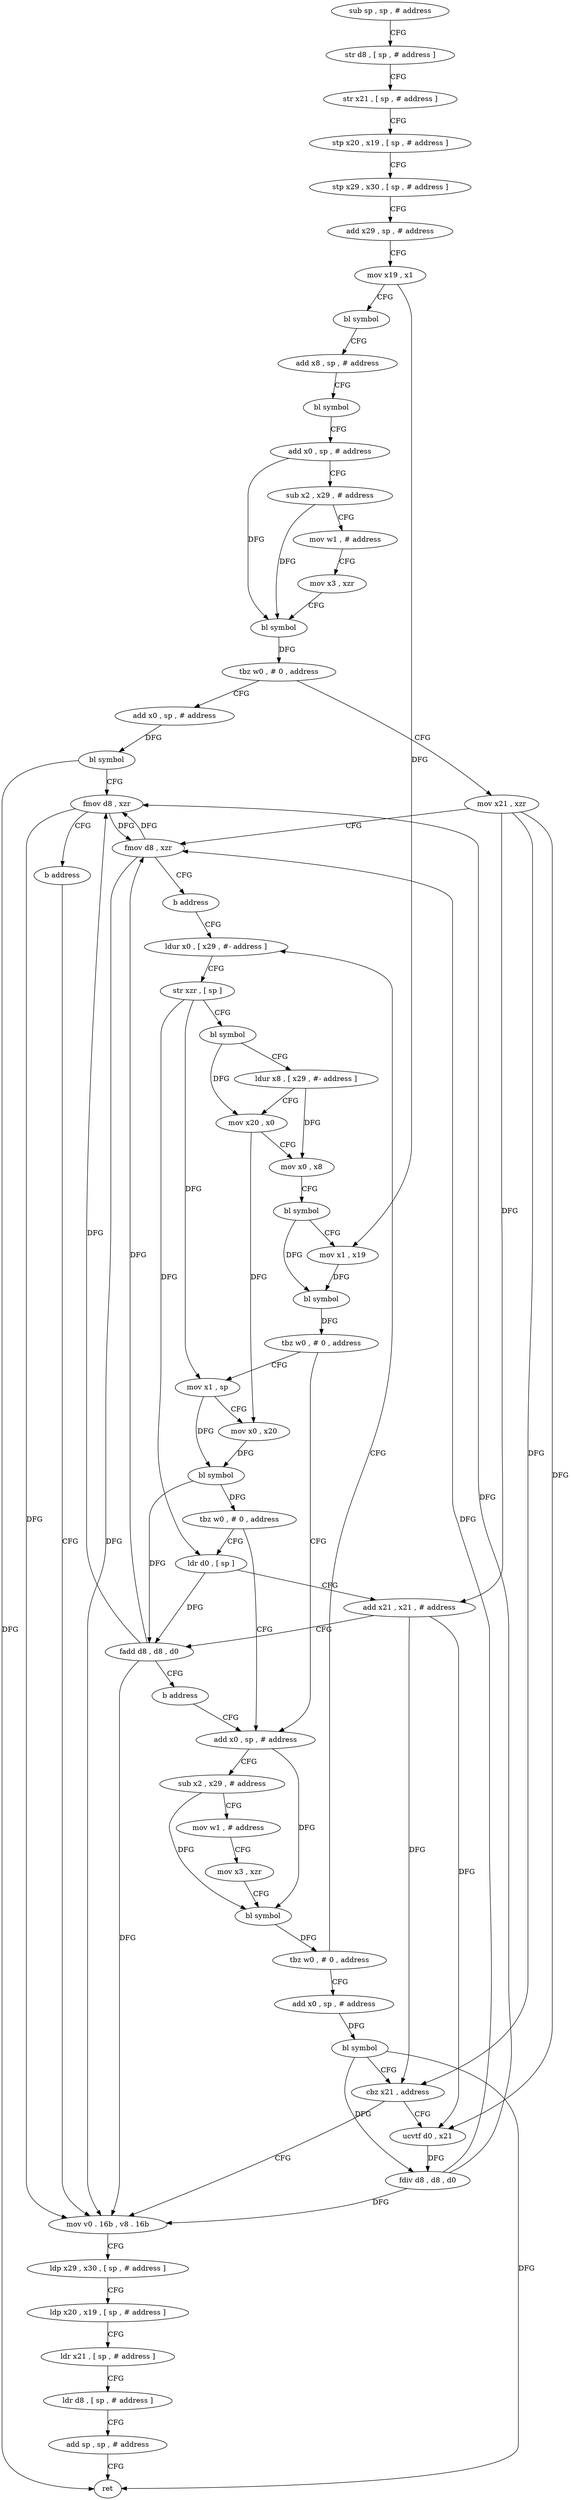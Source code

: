 digraph "func" {
"137356" [label = "sub sp , sp , # address" ]
"137360" [label = "str d8 , [ sp , # address ]" ]
"137364" [label = "str x21 , [ sp , # address ]" ]
"137368" [label = "stp x20 , x19 , [ sp , # address ]" ]
"137372" [label = "stp x29 , x30 , [ sp , # address ]" ]
"137376" [label = "add x29 , sp , # address" ]
"137380" [label = "mov x19 , x1" ]
"137384" [label = "bl symbol" ]
"137388" [label = "add x8 , sp , # address" ]
"137392" [label = "bl symbol" ]
"137396" [label = "add x0 , sp , # address" ]
"137400" [label = "sub x2 , x29 , # address" ]
"137404" [label = "mov w1 , # address" ]
"137408" [label = "mov x3 , xzr" ]
"137412" [label = "bl symbol" ]
"137416" [label = "tbz w0 , # 0 , address" ]
"137528" [label = "add x0 , sp , # address" ]
"137420" [label = "mov x21 , xzr" ]
"137532" [label = "bl symbol" ]
"137536" [label = "fmov d8 , xzr" ]
"137540" [label = "b address" ]
"137564" [label = "mov v0 . 16b , v8 . 16b" ]
"137424" [label = "fmov d8 , xzr" ]
"137428" [label = "b address" ]
"137456" [label = "ldur x0 , [ x29 , #- address ]" ]
"137568" [label = "ldp x29 , x30 , [ sp , # address ]" ]
"137572" [label = "ldp x20 , x19 , [ sp , # address ]" ]
"137576" [label = "ldr x21 , [ sp , # address ]" ]
"137580" [label = "ldr d8 , [ sp , # address ]" ]
"137584" [label = "add sp , sp , # address" ]
"137588" [label = "ret" ]
"137460" [label = "str xzr , [ sp ]" ]
"137464" [label = "bl symbol" ]
"137468" [label = "ldur x8 , [ x29 , #- address ]" ]
"137472" [label = "mov x20 , x0" ]
"137476" [label = "mov x0 , x8" ]
"137480" [label = "bl symbol" ]
"137484" [label = "mov x1 , x19" ]
"137488" [label = "bl symbol" ]
"137492" [label = "tbz w0 , # 0 , address" ]
"137432" [label = "add x0 , sp , # address" ]
"137496" [label = "mov x1 , sp" ]
"137436" [label = "sub x2 , x29 , # address" ]
"137440" [label = "mov w1 , # address" ]
"137444" [label = "mov x3 , xzr" ]
"137448" [label = "bl symbol" ]
"137452" [label = "tbz w0 , # 0 , address" ]
"137544" [label = "add x0 , sp , # address" ]
"137500" [label = "mov x0 , x20" ]
"137504" [label = "bl symbol" ]
"137508" [label = "tbz w0 , # 0 , address" ]
"137512" [label = "ldr d0 , [ sp ]" ]
"137548" [label = "bl symbol" ]
"137552" [label = "cbz x21 , address" ]
"137556" [label = "ucvtf d0 , x21" ]
"137516" [label = "add x21 , x21 , # address" ]
"137520" [label = "fadd d8 , d8 , d0" ]
"137524" [label = "b address" ]
"137560" [label = "fdiv d8 , d8 , d0" ]
"137356" -> "137360" [ label = "CFG" ]
"137360" -> "137364" [ label = "CFG" ]
"137364" -> "137368" [ label = "CFG" ]
"137368" -> "137372" [ label = "CFG" ]
"137372" -> "137376" [ label = "CFG" ]
"137376" -> "137380" [ label = "CFG" ]
"137380" -> "137384" [ label = "CFG" ]
"137380" -> "137484" [ label = "DFG" ]
"137384" -> "137388" [ label = "CFG" ]
"137388" -> "137392" [ label = "CFG" ]
"137392" -> "137396" [ label = "CFG" ]
"137396" -> "137400" [ label = "CFG" ]
"137396" -> "137412" [ label = "DFG" ]
"137400" -> "137404" [ label = "CFG" ]
"137400" -> "137412" [ label = "DFG" ]
"137404" -> "137408" [ label = "CFG" ]
"137408" -> "137412" [ label = "CFG" ]
"137412" -> "137416" [ label = "DFG" ]
"137416" -> "137528" [ label = "CFG" ]
"137416" -> "137420" [ label = "CFG" ]
"137528" -> "137532" [ label = "DFG" ]
"137420" -> "137424" [ label = "CFG" ]
"137420" -> "137552" [ label = "DFG" ]
"137420" -> "137516" [ label = "DFG" ]
"137420" -> "137556" [ label = "DFG" ]
"137532" -> "137536" [ label = "CFG" ]
"137532" -> "137588" [ label = "DFG" ]
"137536" -> "137540" [ label = "CFG" ]
"137536" -> "137424" [ label = "DFG" ]
"137536" -> "137564" [ label = "DFG" ]
"137540" -> "137564" [ label = "CFG" ]
"137564" -> "137568" [ label = "CFG" ]
"137424" -> "137428" [ label = "CFG" ]
"137424" -> "137536" [ label = "DFG" ]
"137424" -> "137564" [ label = "DFG" ]
"137428" -> "137456" [ label = "CFG" ]
"137456" -> "137460" [ label = "CFG" ]
"137568" -> "137572" [ label = "CFG" ]
"137572" -> "137576" [ label = "CFG" ]
"137576" -> "137580" [ label = "CFG" ]
"137580" -> "137584" [ label = "CFG" ]
"137584" -> "137588" [ label = "CFG" ]
"137460" -> "137464" [ label = "CFG" ]
"137460" -> "137512" [ label = "DFG" ]
"137460" -> "137496" [ label = "DFG" ]
"137464" -> "137468" [ label = "CFG" ]
"137464" -> "137472" [ label = "DFG" ]
"137468" -> "137472" [ label = "CFG" ]
"137468" -> "137476" [ label = "DFG" ]
"137472" -> "137476" [ label = "CFG" ]
"137472" -> "137500" [ label = "DFG" ]
"137476" -> "137480" [ label = "CFG" ]
"137480" -> "137484" [ label = "CFG" ]
"137480" -> "137488" [ label = "DFG" ]
"137484" -> "137488" [ label = "DFG" ]
"137488" -> "137492" [ label = "DFG" ]
"137492" -> "137432" [ label = "CFG" ]
"137492" -> "137496" [ label = "CFG" ]
"137432" -> "137436" [ label = "CFG" ]
"137432" -> "137448" [ label = "DFG" ]
"137496" -> "137500" [ label = "CFG" ]
"137496" -> "137504" [ label = "DFG" ]
"137436" -> "137440" [ label = "CFG" ]
"137436" -> "137448" [ label = "DFG" ]
"137440" -> "137444" [ label = "CFG" ]
"137444" -> "137448" [ label = "CFG" ]
"137448" -> "137452" [ label = "DFG" ]
"137452" -> "137544" [ label = "CFG" ]
"137452" -> "137456" [ label = "CFG" ]
"137544" -> "137548" [ label = "DFG" ]
"137500" -> "137504" [ label = "DFG" ]
"137504" -> "137508" [ label = "DFG" ]
"137504" -> "137520" [ label = "DFG" ]
"137508" -> "137432" [ label = "CFG" ]
"137508" -> "137512" [ label = "CFG" ]
"137512" -> "137516" [ label = "CFG" ]
"137512" -> "137520" [ label = "DFG" ]
"137548" -> "137552" [ label = "CFG" ]
"137548" -> "137588" [ label = "DFG" ]
"137548" -> "137560" [ label = "DFG" ]
"137552" -> "137564" [ label = "CFG" ]
"137552" -> "137556" [ label = "CFG" ]
"137556" -> "137560" [ label = "DFG" ]
"137516" -> "137520" [ label = "CFG" ]
"137516" -> "137552" [ label = "DFG" ]
"137516" -> "137556" [ label = "DFG" ]
"137520" -> "137524" [ label = "CFG" ]
"137520" -> "137536" [ label = "DFG" ]
"137520" -> "137424" [ label = "DFG" ]
"137520" -> "137564" [ label = "DFG" ]
"137524" -> "137432" [ label = "CFG" ]
"137560" -> "137564" [ label = "DFG" ]
"137560" -> "137536" [ label = "DFG" ]
"137560" -> "137424" [ label = "DFG" ]
}
